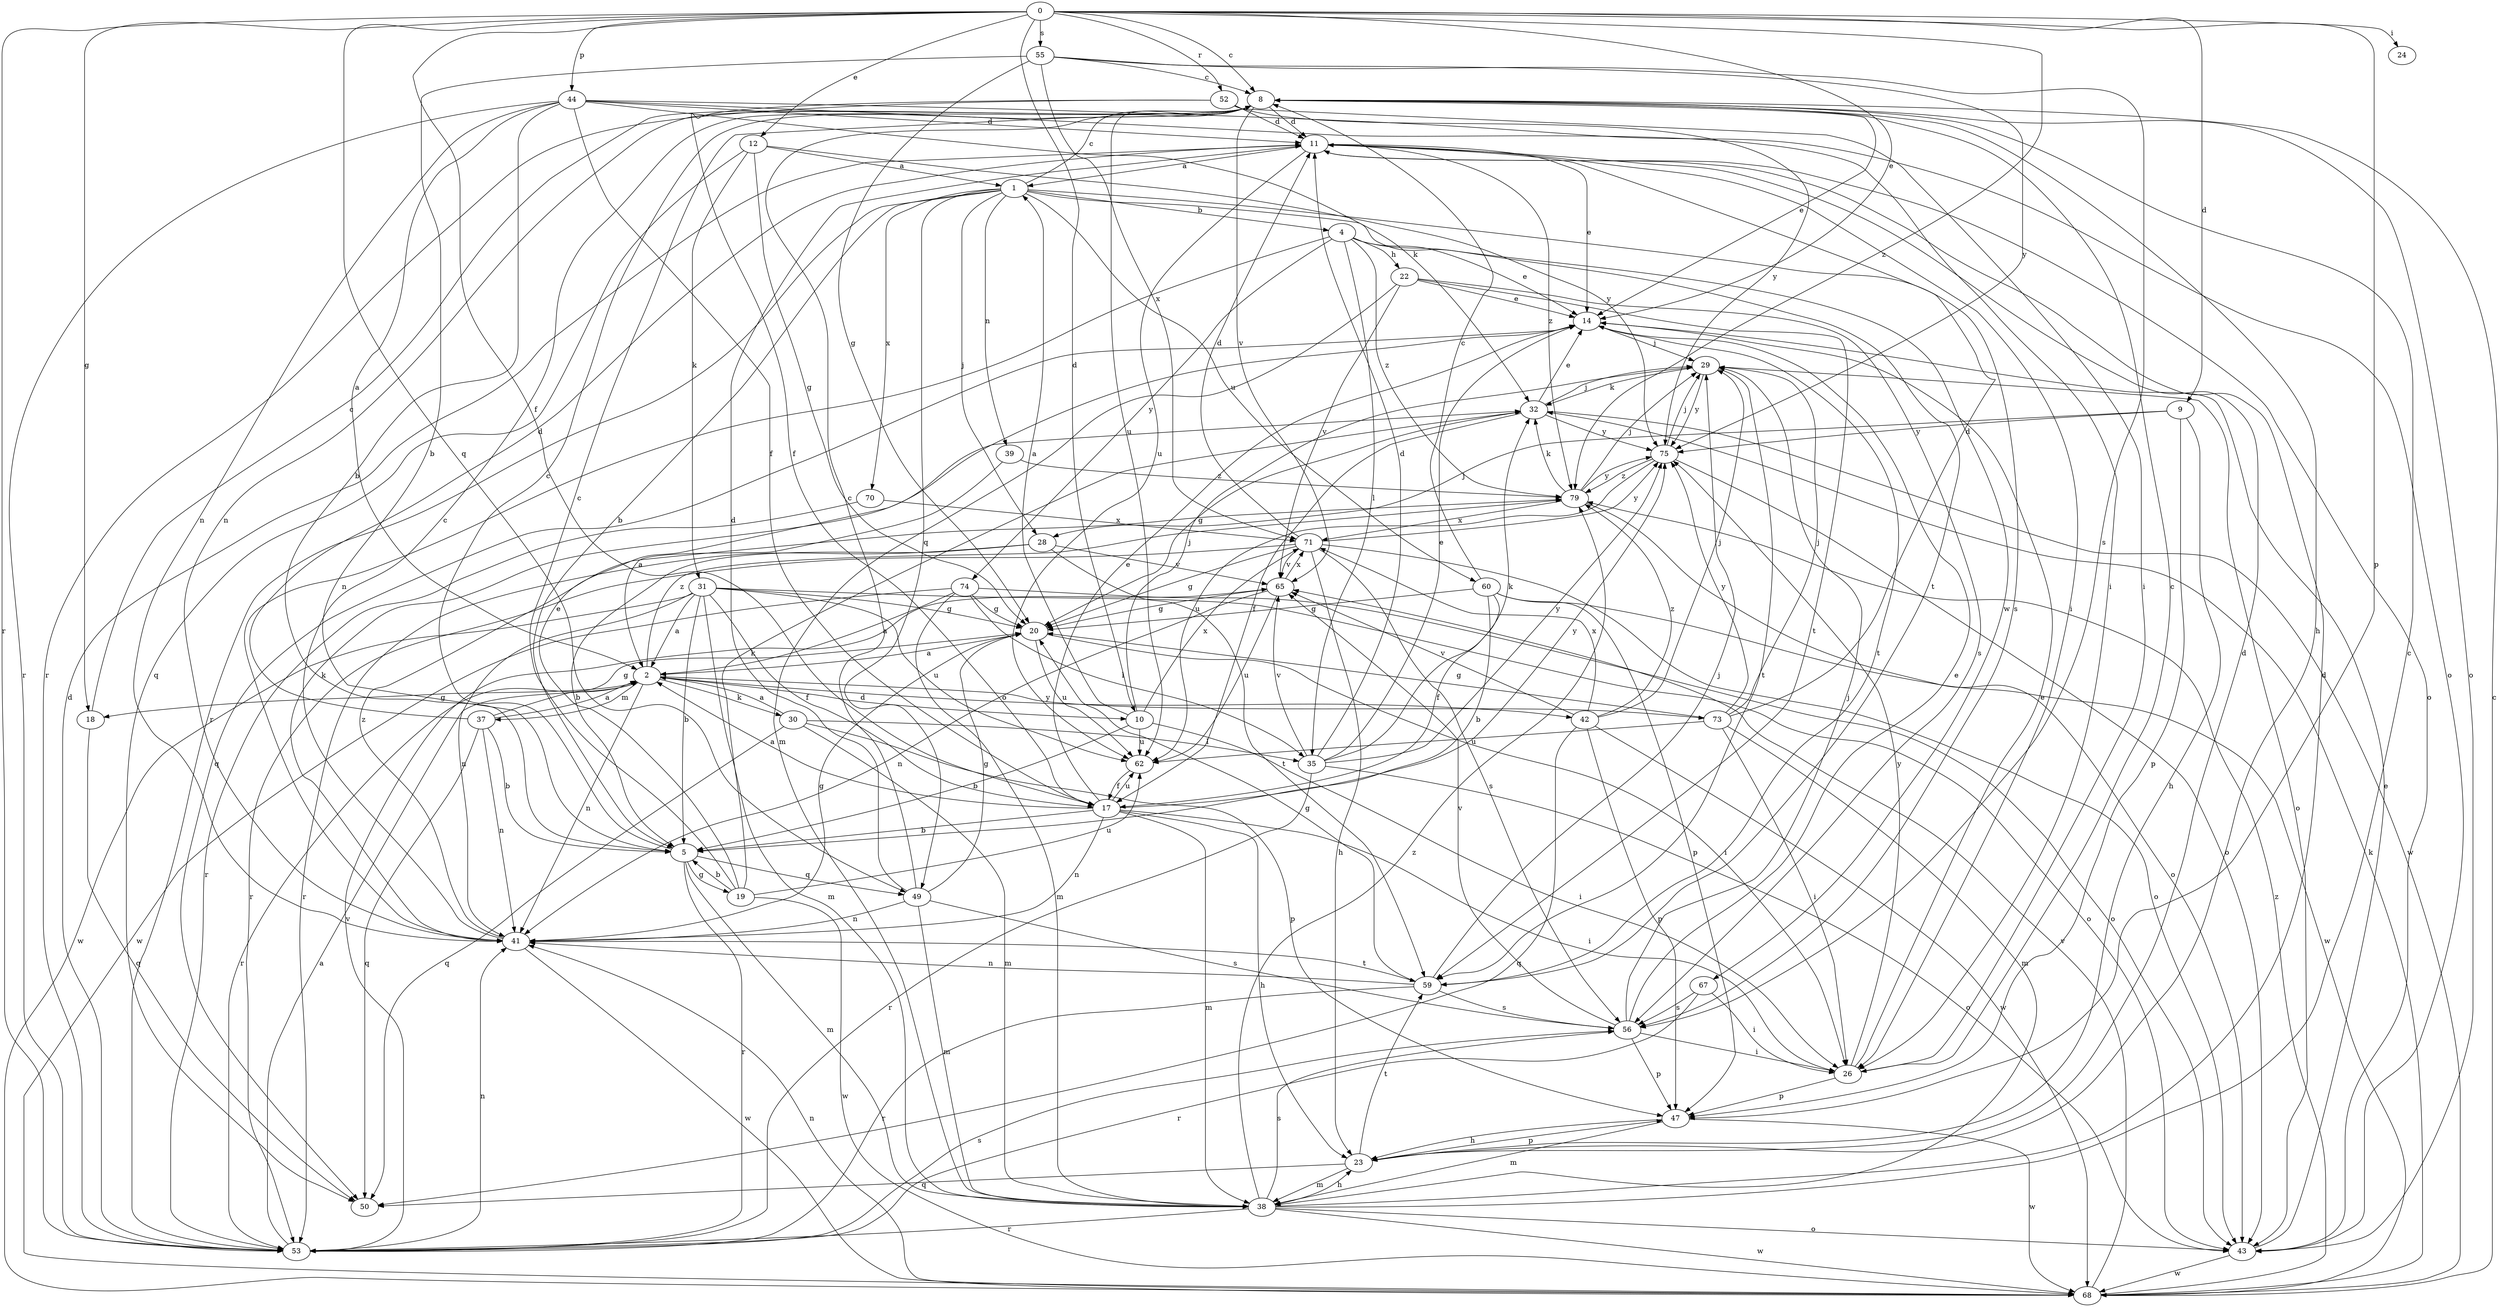 strict digraph  {
0;
1;
2;
4;
5;
8;
9;
10;
11;
12;
14;
17;
18;
19;
20;
22;
23;
24;
26;
28;
29;
30;
31;
32;
35;
37;
38;
39;
41;
42;
43;
44;
47;
49;
50;
52;
53;
55;
56;
59;
60;
62;
65;
67;
68;
70;
71;
73;
74;
75;
79;
0 -> 8  [label=c];
0 -> 9  [label=d];
0 -> 10  [label=d];
0 -> 12  [label=e];
0 -> 14  [label=e];
0 -> 17  [label=f];
0 -> 18  [label=g];
0 -> 24  [label=i];
0 -> 44  [label=p];
0 -> 47  [label=p];
0 -> 49  [label=q];
0 -> 52  [label=r];
0 -> 53  [label=r];
0 -> 55  [label=s];
0 -> 79  [label=z];
1 -> 4  [label=b];
1 -> 5  [label=b];
1 -> 8  [label=c];
1 -> 28  [label=j];
1 -> 39  [label=n];
1 -> 49  [label=q];
1 -> 53  [label=r];
1 -> 56  [label=s];
1 -> 59  [label=t];
1 -> 60  [label=u];
1 -> 70  [label=x];
2 -> 10  [label=d];
2 -> 18  [label=g];
2 -> 30  [label=k];
2 -> 37  [label=m];
2 -> 41  [label=n];
2 -> 42  [label=o];
2 -> 53  [label=r];
2 -> 73  [label=y];
2 -> 79  [label=z];
4 -> 14  [label=e];
4 -> 22  [label=h];
4 -> 35  [label=l];
4 -> 41  [label=n];
4 -> 67  [label=w];
4 -> 74  [label=y];
4 -> 79  [label=z];
5 -> 8  [label=c];
5 -> 19  [label=g];
5 -> 38  [label=m];
5 -> 49  [label=q];
5 -> 53  [label=r];
8 -> 11  [label=d];
8 -> 14  [label=e];
8 -> 23  [label=h];
8 -> 41  [label=n];
8 -> 43  [label=o];
8 -> 62  [label=u];
8 -> 65  [label=v];
9 -> 23  [label=h];
9 -> 28  [label=j];
9 -> 47  [label=p];
9 -> 75  [label=y];
10 -> 1  [label=a];
10 -> 5  [label=b];
10 -> 26  [label=i];
10 -> 29  [label=j];
10 -> 62  [label=u];
10 -> 71  [label=x];
11 -> 1  [label=a];
11 -> 14  [label=e];
11 -> 26  [label=i];
11 -> 43  [label=o];
11 -> 62  [label=u];
11 -> 79  [label=z];
12 -> 1  [label=a];
12 -> 20  [label=g];
12 -> 31  [label=k];
12 -> 50  [label=q];
12 -> 75  [label=y];
14 -> 29  [label=j];
14 -> 50  [label=q];
14 -> 59  [label=t];
17 -> 2  [label=a];
17 -> 5  [label=b];
17 -> 14  [label=e];
17 -> 23  [label=h];
17 -> 26  [label=i];
17 -> 38  [label=m];
17 -> 41  [label=n];
17 -> 62  [label=u];
17 -> 75  [label=y];
18 -> 8  [label=c];
18 -> 50  [label=q];
19 -> 5  [label=b];
19 -> 8  [label=c];
19 -> 14  [label=e];
19 -> 32  [label=k];
19 -> 62  [label=u];
19 -> 68  [label=w];
20 -> 2  [label=a];
20 -> 26  [label=i];
20 -> 62  [label=u];
22 -> 14  [label=e];
22 -> 38  [label=m];
22 -> 56  [label=s];
22 -> 59  [label=t];
22 -> 65  [label=v];
23 -> 11  [label=d];
23 -> 38  [label=m];
23 -> 47  [label=p];
23 -> 50  [label=q];
23 -> 59  [label=t];
26 -> 8  [label=c];
26 -> 14  [label=e];
26 -> 47  [label=p];
26 -> 75  [label=y];
28 -> 5  [label=b];
28 -> 53  [label=r];
28 -> 59  [label=t];
28 -> 65  [label=v];
29 -> 32  [label=k];
29 -> 43  [label=o];
29 -> 59  [label=t];
29 -> 75  [label=y];
30 -> 2  [label=a];
30 -> 35  [label=l];
30 -> 38  [label=m];
30 -> 47  [label=p];
30 -> 50  [label=q];
31 -> 2  [label=a];
31 -> 5  [label=b];
31 -> 17  [label=f];
31 -> 20  [label=g];
31 -> 38  [label=m];
31 -> 41  [label=n];
31 -> 43  [label=o];
31 -> 62  [label=u];
31 -> 68  [label=w];
32 -> 14  [label=e];
32 -> 17  [label=f];
32 -> 20  [label=g];
32 -> 29  [label=j];
32 -> 68  [label=w];
32 -> 75  [label=y];
35 -> 11  [label=d];
35 -> 14  [label=e];
35 -> 32  [label=k];
35 -> 43  [label=o];
35 -> 53  [label=r];
35 -> 65  [label=v];
35 -> 75  [label=y];
37 -> 2  [label=a];
37 -> 5  [label=b];
37 -> 11  [label=d];
37 -> 20  [label=g];
37 -> 41  [label=n];
37 -> 50  [label=q];
38 -> 8  [label=c];
38 -> 11  [label=d];
38 -> 23  [label=h];
38 -> 43  [label=o];
38 -> 53  [label=r];
38 -> 56  [label=s];
38 -> 68  [label=w];
38 -> 79  [label=z];
39 -> 2  [label=a];
39 -> 79  [label=z];
41 -> 8  [label=c];
41 -> 20  [label=g];
41 -> 32  [label=k];
41 -> 59  [label=t];
41 -> 68  [label=w];
41 -> 79  [label=z];
42 -> 29  [label=j];
42 -> 47  [label=p];
42 -> 50  [label=q];
42 -> 65  [label=v];
42 -> 68  [label=w];
42 -> 71  [label=x];
42 -> 79  [label=z];
43 -> 14  [label=e];
43 -> 68  [label=w];
44 -> 2  [label=a];
44 -> 5  [label=b];
44 -> 11  [label=d];
44 -> 17  [label=f];
44 -> 26  [label=i];
44 -> 32  [label=k];
44 -> 41  [label=n];
44 -> 43  [label=o];
44 -> 53  [label=r];
47 -> 23  [label=h];
47 -> 38  [label=m];
47 -> 68  [label=w];
49 -> 8  [label=c];
49 -> 11  [label=d];
49 -> 20  [label=g];
49 -> 38  [label=m];
49 -> 41  [label=n];
49 -> 56  [label=s];
52 -> 11  [label=d];
52 -> 17  [label=f];
52 -> 26  [label=i];
52 -> 53  [label=r];
52 -> 75  [label=y];
53 -> 2  [label=a];
53 -> 11  [label=d];
53 -> 41  [label=n];
53 -> 56  [label=s];
53 -> 65  [label=v];
55 -> 5  [label=b];
55 -> 8  [label=c];
55 -> 20  [label=g];
55 -> 56  [label=s];
55 -> 71  [label=x];
55 -> 75  [label=y];
56 -> 14  [label=e];
56 -> 26  [label=i];
56 -> 29  [label=j];
56 -> 47  [label=p];
56 -> 65  [label=v];
59 -> 20  [label=g];
59 -> 29  [label=j];
59 -> 41  [label=n];
59 -> 53  [label=r];
59 -> 56  [label=s];
60 -> 5  [label=b];
60 -> 8  [label=c];
60 -> 17  [label=f];
60 -> 20  [label=g];
60 -> 47  [label=p];
60 -> 68  [label=w];
62 -> 17  [label=f];
65 -> 20  [label=g];
65 -> 41  [label=n];
65 -> 62  [label=u];
65 -> 71  [label=x];
67 -> 26  [label=i];
67 -> 53  [label=r];
67 -> 56  [label=s];
68 -> 8  [label=c];
68 -> 32  [label=k];
68 -> 41  [label=n];
68 -> 65  [label=v];
68 -> 79  [label=z];
70 -> 53  [label=r];
70 -> 71  [label=x];
71 -> 11  [label=d];
71 -> 20  [label=g];
71 -> 23  [label=h];
71 -> 43  [label=o];
71 -> 53  [label=r];
71 -> 56  [label=s];
71 -> 65  [label=v];
71 -> 75  [label=y];
73 -> 11  [label=d];
73 -> 20  [label=g];
73 -> 26  [label=i];
73 -> 29  [label=j];
73 -> 38  [label=m];
73 -> 62  [label=u];
73 -> 75  [label=y];
74 -> 2  [label=a];
74 -> 20  [label=g];
74 -> 35  [label=l];
74 -> 38  [label=m];
74 -> 43  [label=o];
74 -> 68  [label=w];
75 -> 29  [label=j];
75 -> 43  [label=o];
75 -> 62  [label=u];
75 -> 79  [label=z];
79 -> 29  [label=j];
79 -> 32  [label=k];
79 -> 43  [label=o];
79 -> 71  [label=x];
79 -> 75  [label=y];
}
